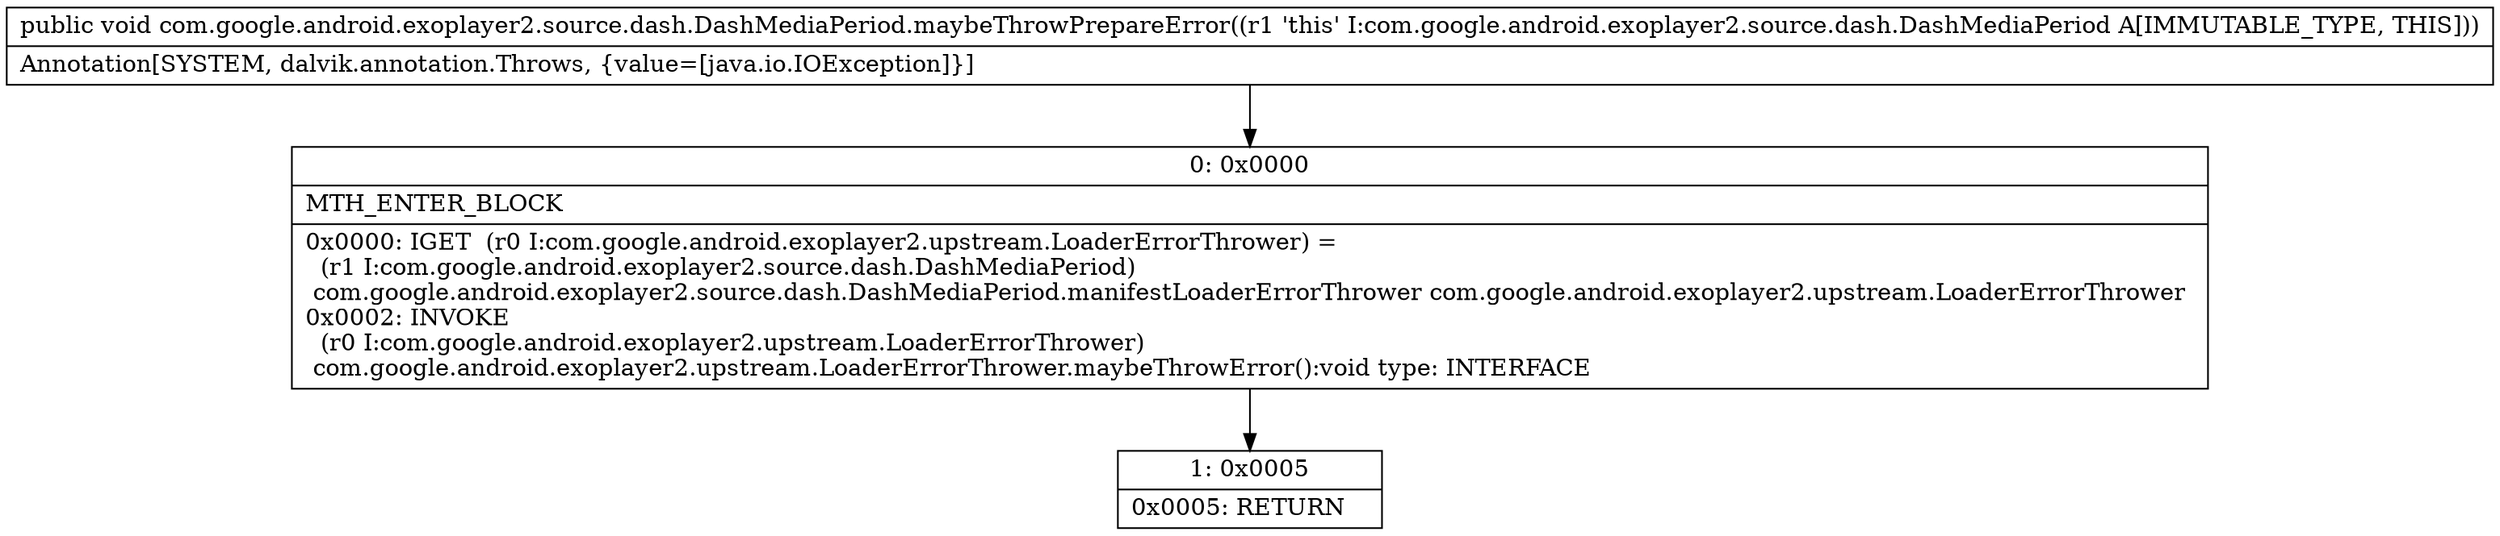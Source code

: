 digraph "CFG forcom.google.android.exoplayer2.source.dash.DashMediaPeriod.maybeThrowPrepareError()V" {
Node_0 [shape=record,label="{0\:\ 0x0000|MTH_ENTER_BLOCK\l|0x0000: IGET  (r0 I:com.google.android.exoplayer2.upstream.LoaderErrorThrower) = \l  (r1 I:com.google.android.exoplayer2.source.dash.DashMediaPeriod)\l com.google.android.exoplayer2.source.dash.DashMediaPeriod.manifestLoaderErrorThrower com.google.android.exoplayer2.upstream.LoaderErrorThrower \l0x0002: INVOKE  \l  (r0 I:com.google.android.exoplayer2.upstream.LoaderErrorThrower)\l com.google.android.exoplayer2.upstream.LoaderErrorThrower.maybeThrowError():void type: INTERFACE \l}"];
Node_1 [shape=record,label="{1\:\ 0x0005|0x0005: RETURN   \l}"];
MethodNode[shape=record,label="{public void com.google.android.exoplayer2.source.dash.DashMediaPeriod.maybeThrowPrepareError((r1 'this' I:com.google.android.exoplayer2.source.dash.DashMediaPeriod A[IMMUTABLE_TYPE, THIS]))  | Annotation[SYSTEM, dalvik.annotation.Throws, \{value=[java.io.IOException]\}]\l}"];
MethodNode -> Node_0;
Node_0 -> Node_1;
}

